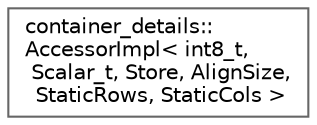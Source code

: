 digraph "Graphical Class Hierarchy"
{
 // LATEX_PDF_SIZE
  bgcolor="transparent";
  edge [fontname=Helvetica,fontsize=10,labelfontname=Helvetica,labelfontsize=10];
  node [fontname=Helvetica,fontsize=10,shape=box,height=0.2,width=0.4];
  rankdir="LR";
  Node0 [id="Node000000",label="container_details::\lAccessorImpl\< int8_t,\l Scalar_t, Store, AlignSize,\l StaticRows, StaticCols \>",height=0.2,width=0.4,color="grey40", fillcolor="white", style="filled",URL="$classcontainer__details_1_1AccessorImpl.html",tooltip=" "];
}
